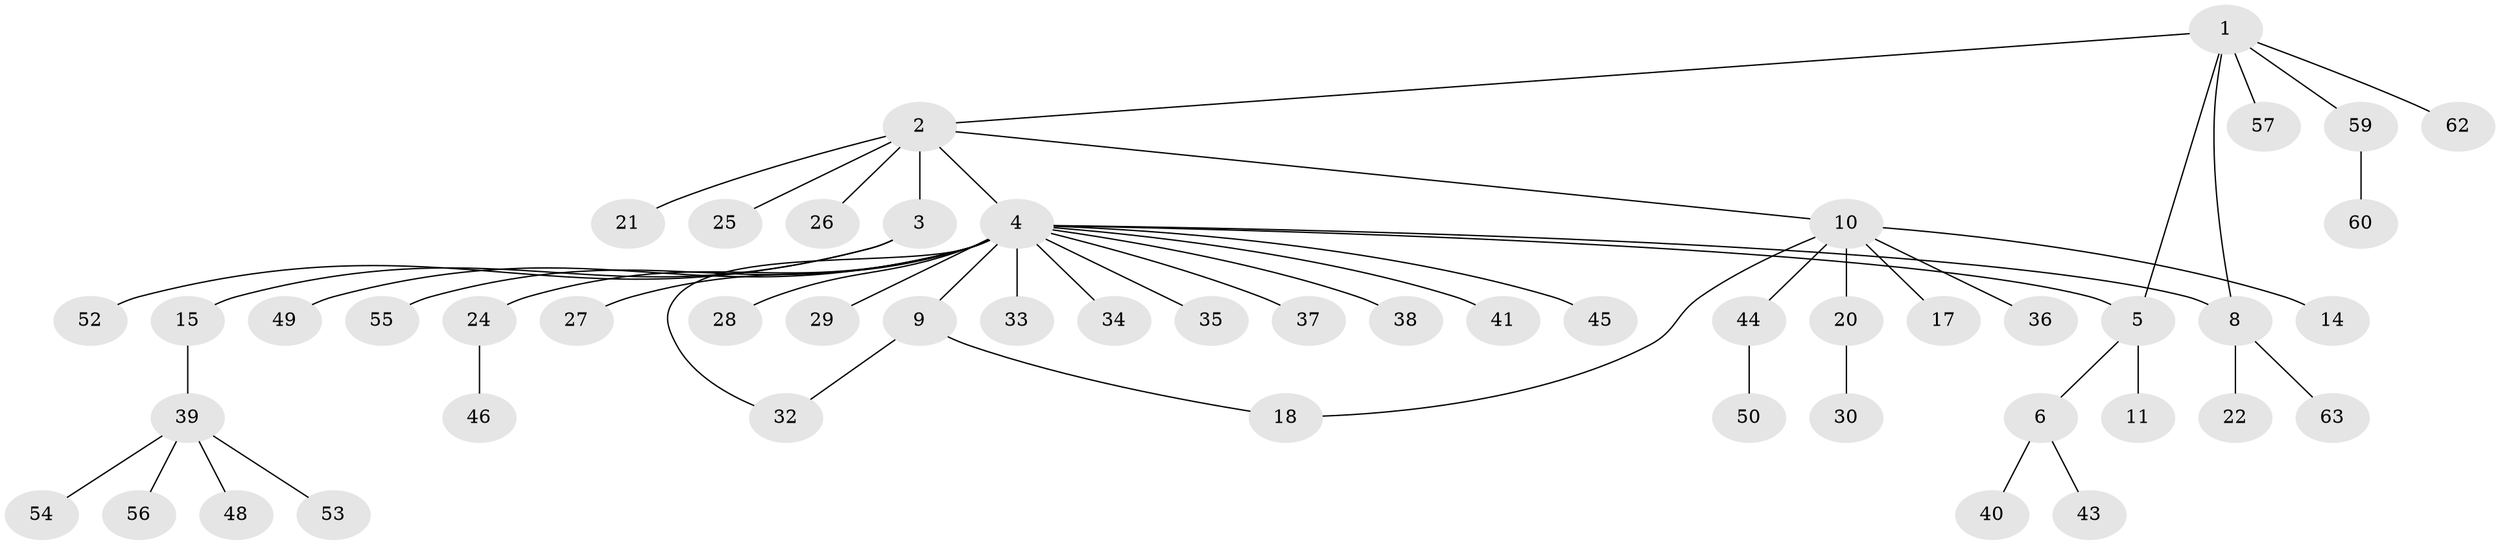 // Generated by graph-tools (version 1.1) at 2025/52/02/27/25 19:52:00]
// undirected, 51 vertices, 54 edges
graph export_dot {
graph [start="1"]
  node [color=gray90,style=filled];
  1 [super="+12"];
  2 [super="+51"];
  3 [super="+13"];
  4 [super="+7"];
  5;
  6 [super="+58"];
  8;
  9 [super="+47"];
  10 [super="+19"];
  11;
  14;
  15 [super="+16"];
  17;
  18;
  20;
  21 [super="+23"];
  22;
  24;
  25;
  26;
  27;
  28;
  29 [super="+42"];
  30 [super="+31"];
  32;
  33;
  34;
  35;
  36;
  37;
  38;
  39 [super="+65"];
  40;
  41;
  43;
  44;
  45;
  46 [super="+61"];
  48;
  49;
  50;
  52;
  53;
  54;
  55;
  56;
  57 [super="+64"];
  59;
  60;
  62;
  63;
  1 -- 2;
  1 -- 5;
  1 -- 8;
  1 -- 57;
  1 -- 59;
  1 -- 62;
  2 -- 3;
  2 -- 4;
  2 -- 10;
  2 -- 21;
  2 -- 25;
  2 -- 26;
  3 -- 15;
  3 -- 52;
  4 -- 8;
  4 -- 9;
  4 -- 24;
  4 -- 27;
  4 -- 28;
  4 -- 29;
  4 -- 32;
  4 -- 33;
  4 -- 35;
  4 -- 37;
  4 -- 38;
  4 -- 41;
  4 -- 45;
  4 -- 49;
  4 -- 55;
  4 -- 34;
  4 -- 5;
  5 -- 6;
  5 -- 11;
  6 -- 40;
  6 -- 43;
  8 -- 22;
  8 -- 63;
  9 -- 32;
  9 -- 18;
  10 -- 14;
  10 -- 17;
  10 -- 18;
  10 -- 20;
  10 -- 36;
  10 -- 44;
  15 -- 39;
  20 -- 30;
  24 -- 46;
  39 -- 48;
  39 -- 53;
  39 -- 54;
  39 -- 56;
  44 -- 50;
  59 -- 60;
}
